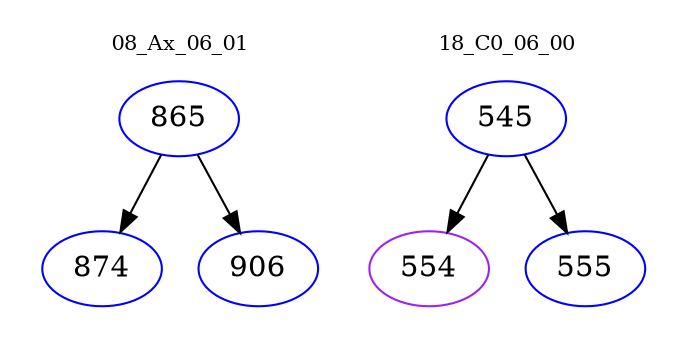 digraph{
subgraph cluster_0 {
color = white
label = "08_Ax_06_01";
fontsize=10;
T0_865 [label="865", color="blue"]
T0_865 -> T0_874 [color="black"]
T0_874 [label="874", color="blue"]
T0_865 -> T0_906 [color="black"]
T0_906 [label="906", color="blue"]
}
subgraph cluster_1 {
color = white
label = "18_C0_06_00";
fontsize=10;
T1_545 [label="545", color="blue"]
T1_545 -> T1_554 [color="black"]
T1_554 [label="554", color="purple"]
T1_545 -> T1_555 [color="black"]
T1_555 [label="555", color="blue"]
}
}
